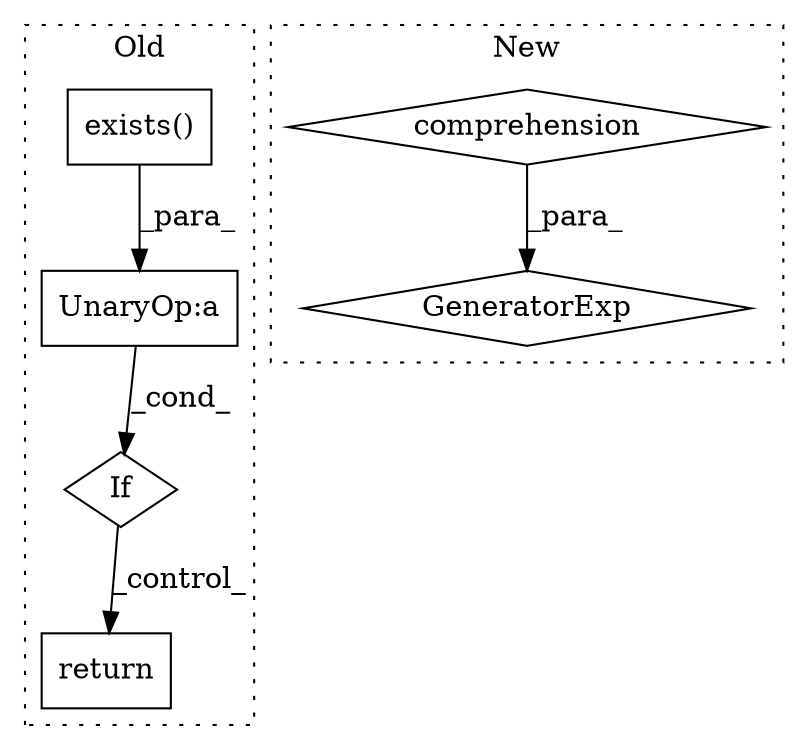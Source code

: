digraph G {
subgraph cluster0 {
1 [label="exists()" a="75" s="1362" l="23" shape="box"];
4 [label="If" a="96" s="1355" l="3" shape="diamond"];
5 [label="UnaryOp:a" a="61" s="1358" l="27" shape="box"];
6 [label="return" a="93" s="1399" l="7" shape="box"];
label = "Old";
style="dotted";
}
subgraph cluster1 {
2 [label="GeneratorExp" a="55" s="1330" l="1" shape="diamond"];
3 [label="comprehension" a="45" s="1353" l="3" shape="diamond"];
label = "New";
style="dotted";
}
1 -> 5 [label="_para_"];
3 -> 2 [label="_para_"];
4 -> 6 [label="_control_"];
5 -> 4 [label="_cond_"];
}